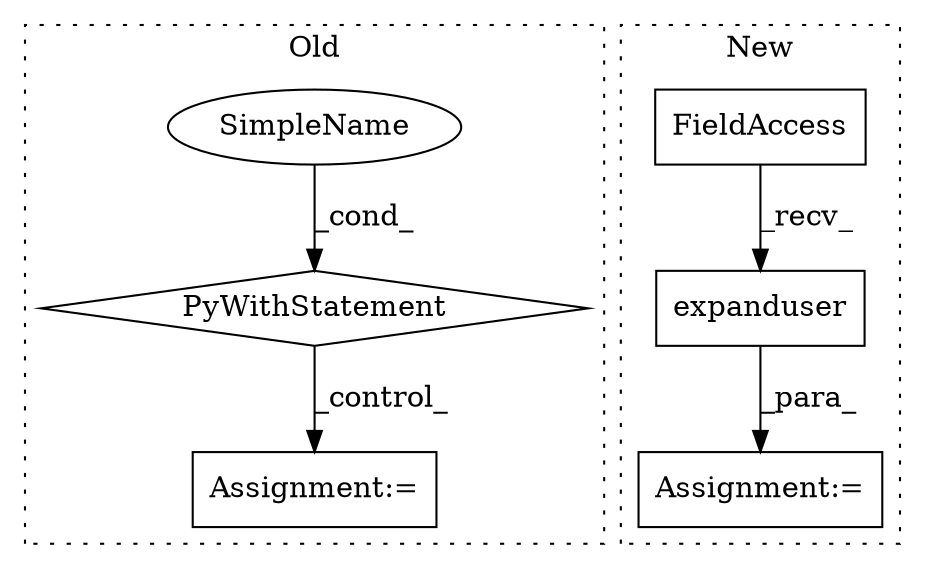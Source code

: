 digraph G {
subgraph cluster0 {
1 [label="PyWithStatement" a="104" s="581,616" l="10,2" shape="diamond"];
4 [label="Assignment:=" a="7" s="631" l="2" shape="box"];
5 [label="SimpleName" a="42" s="" l="" shape="ellipse"];
label = "Old";
style="dotted";
}
subgraph cluster1 {
2 [label="expanduser" a="32" s="403,422" l="11,1" shape="box"];
3 [label="FieldAccess" a="22" s="395" l="7" shape="box"];
6 [label="Assignment:=" a="7" s="394" l="1" shape="box"];
label = "New";
style="dotted";
}
1 -> 4 [label="_control_"];
2 -> 6 [label="_para_"];
3 -> 2 [label="_recv_"];
5 -> 1 [label="_cond_"];
}